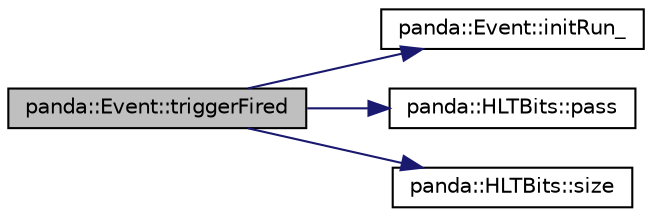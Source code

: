 digraph G
{
  edge [fontname="Helvetica",fontsize="10",labelfontname="Helvetica",labelfontsize="10"];
  node [fontname="Helvetica",fontsize="10",shape=record];
  rankdir=LR;
  Node1 [label="panda::Event::triggerFired",height=0.2,width=0.4,color="black", fillcolor="grey75", style="filled" fontcolor="black"];
  Node1 -> Node2 [color="midnightblue",fontsize="10",style="solid"];
  Node2 [label="panda::Event::initRun_",height=0.2,width=0.4,color="black", fillcolor="white", style="filled",URL="$classpanda_1_1Event.html#af555a708697c8a69575d69d6800ae458",tooltip="Check if run or input boundary has been crossed and update trigger information."];
  Node1 -> Node3 [color="midnightblue",fontsize="10",style="solid"];
  Node3 [label="panda::HLTBits::pass",height=0.2,width=0.4,color="black", fillcolor="white", style="filled",URL="$classpanda_1_1HLTBits.html#a308783549d0044824efc73b14cd5910f"];
  Node1 -> Node4 [color="midnightblue",fontsize="10",style="solid"];
  Node4 [label="panda::HLTBits::size",height=0.2,width=0.4,color="black", fillcolor="white", style="filled",URL="$classpanda_1_1HLTBits.html#a3f467c754dbbe34c1d9a063b6b29a925"];
}
